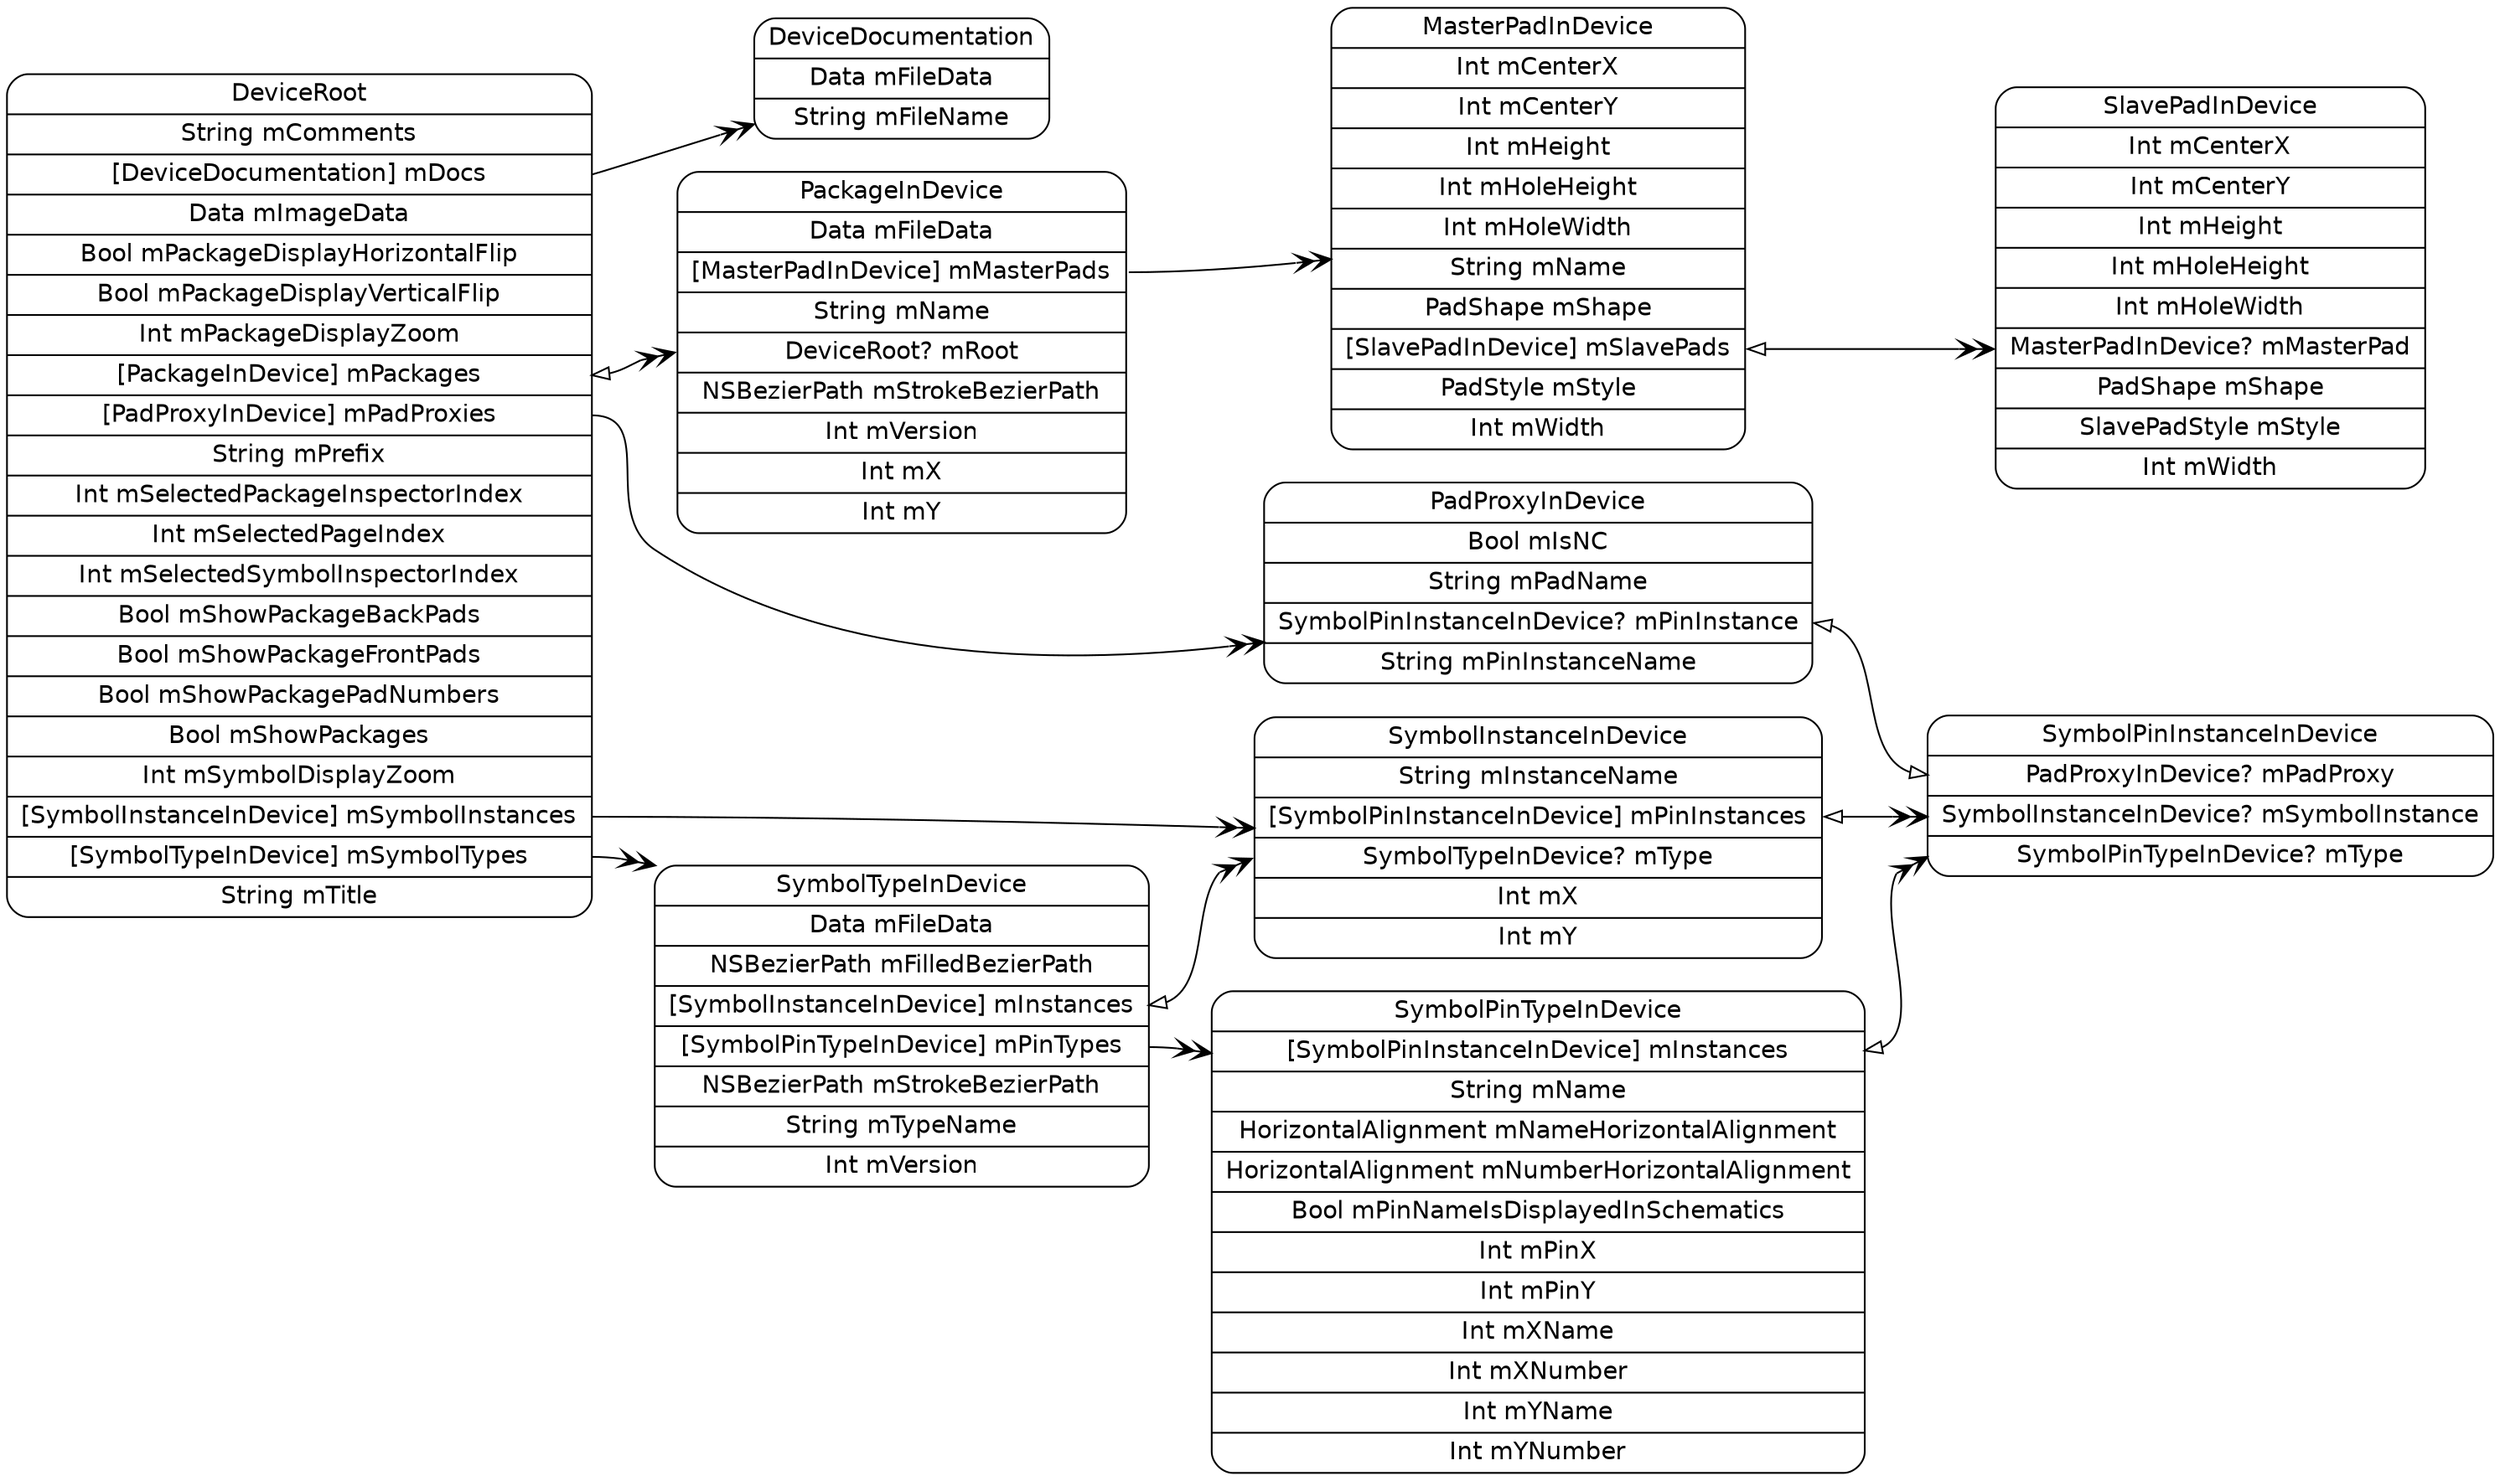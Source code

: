 digraph G {
  rankdir=LR ;
  node [shape=record fontname=helvetica style=rounded] ;
  DeviceRoot[label="<DeviceRoot>DeviceRoot|String mComments|<mDocs>[DeviceDocumentation] mDocs|Data mImageData|Bool mPackageDisplayHorizontalFlip|Bool mPackageDisplayVerticalFlip|Int mPackageDisplayZoom|<mPackages>[PackageInDevice] mPackages|<mPadProxies>[PadProxyInDevice] mPadProxies|String mPrefix|Int mSelectedPackageInspectorIndex|Int mSelectedPageIndex|Int mSelectedSymbolInspectorIndex|Bool mShowPackageBackPads|Bool mShowPackageFrontPads|Bool mShowPackagePadNumbers|Bool mShowPackages|Int mSymbolDisplayZoom|<mSymbolInstances>[SymbolInstanceInDevice] mSymbolInstances|<mSymbolTypes>[SymbolTypeInDevice] mSymbolTypes|String mTitle"] ;
  SymbolTypeInDevice[label="<SymbolTypeInDevice>SymbolTypeInDevice|Data mFileData|NSBezierPath mFilledBezierPath|<mInstances>[SymbolInstanceInDevice] mInstances|<mPinTypes>[SymbolPinTypeInDevice] mPinTypes|NSBezierPath mStrokeBezierPath|String mTypeName|Int mVersion"] ;
  SymbolPinTypeInDevice[label="<SymbolPinTypeInDevice>SymbolPinTypeInDevice|<mInstances>[SymbolPinInstanceInDevice] mInstances|String mName|HorizontalAlignment mNameHorizontalAlignment|HorizontalAlignment mNumberHorizontalAlignment|Bool mPinNameIsDisplayedInSchematics|Int mPinX|Int mPinY|Int mXName|Int mXNumber|Int mYName|Int mYNumber"] ;
  SymbolPinInstanceInDevice[label="<SymbolPinInstanceInDevice>SymbolPinInstanceInDevice|<mPadProxy>PadProxyInDevice? mPadProxy|<mSymbolInstance>SymbolInstanceInDevice? mSymbolInstance|<mType>SymbolPinTypeInDevice? mType"] ;
  SymbolInstanceInDevice[label="<SymbolInstanceInDevice>SymbolInstanceInDevice|String mInstanceName|<mPinInstances>[SymbolPinInstanceInDevice] mPinInstances|<mType>SymbolTypeInDevice? mType|Int mX|Int mY"] ;
  PadProxyInDevice[label="<PadProxyInDevice>PadProxyInDevice|Bool mIsNC|String mPadName|<mPinInstance>SymbolPinInstanceInDevice? mPinInstance|String mPinInstanceName"] ;
  PackageInDevice[label="<PackageInDevice>PackageInDevice|Data mFileData|<mMasterPads>[MasterPadInDevice] mMasterPads|String mName|<mRoot>DeviceRoot? mRoot|NSBezierPath mStrokeBezierPath|Int mVersion|Int mX|Int mY"] ;
  MasterPadInDevice[label="<MasterPadInDevice>MasterPadInDevice|Int mCenterX|Int mCenterY|Int mHeight|Int mHoleHeight|Int mHoleWidth|String mName|PadShape mShape|<mSlavePads>[SlavePadInDevice] mSlavePads|PadStyle mStyle|Int mWidth"] ;
  SlavePadInDevice[label="<SlavePadInDevice>SlavePadInDevice|Int mCenterX|Int mCenterY|Int mHeight|Int mHoleHeight|Int mHoleWidth|<mMasterPad>MasterPadInDevice? mMasterPad|PadShape mShape|SlavePadStyle mStyle|Int mWidth"] ;
  DeviceDocumentation[label="<DeviceDocumentation>DeviceDocumentation|Data mFileData|String mFileName"] ;
  DeviceRoot:mDocs -> DeviceDocumentation [dir=both arrowtail=none arrowhead=veevee] ;
  DeviceRoot:mPackages -> PackageInDevice:mRoot [dir=both arrowtail=onormal arrowhead=veevee] ;
  DeviceRoot:mPadProxies -> PadProxyInDevice [dir=both arrowtail=none arrowhead=veevee] ;
  DeviceRoot:mSymbolInstances -> SymbolInstanceInDevice [dir=both arrowtail=none arrowhead=veevee] ;
  DeviceRoot:mSymbolTypes -> SymbolTypeInDevice [dir=both arrowtail=none arrowhead=veevee] ;
  SymbolTypeInDevice:mInstances -> SymbolInstanceInDevice:mType [dir=both arrowtail=onormal arrowhead=veevee] ;
  SymbolTypeInDevice:mPinTypes -> SymbolPinTypeInDevice [dir=both arrowtail=none arrowhead=veevee] ;
  SymbolPinTypeInDevice:mInstances -> SymbolPinInstanceInDevice:mType [dir=both arrowtail=onormal arrowhead=veevee] ;
  SymbolInstanceInDevice:mPinInstances -> SymbolPinInstanceInDevice:mSymbolInstance [dir=both arrowtail=onormal arrowhead=veevee] ;
  PadProxyInDevice:mPinInstance -> SymbolPinInstanceInDevice:mPadProxy [dir=both arrowtail=onormal arrowhead=onormal] ;
  PackageInDevice:mMasterPads -> MasterPadInDevice [dir=both arrowtail=none arrowhead=veevee] ;
  MasterPadInDevice:mSlavePads -> SlavePadInDevice:mMasterPad [dir=both arrowtail=onormal arrowhead=veevee] ;
}
